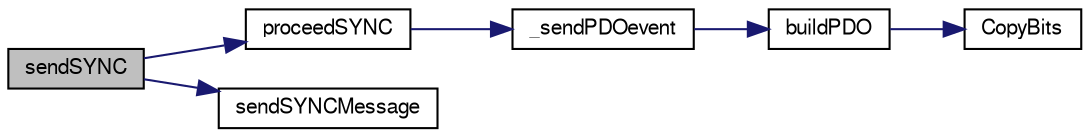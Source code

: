 digraph "sendSYNC"
{
  edge [fontname="FreeSans",fontsize="10",labelfontname="FreeSans",labelfontsize="10"];
  node [fontname="FreeSans",fontsize="10",shape=record];
  rankdir="LR";
  Node1 [label="sendSYNC",height=0.2,width=0.4,color="black", fillcolor="grey75", style="filled" fontcolor="black"];
  Node1 -> Node2 [color="midnightblue",fontsize="10",style="solid",fontname="FreeSans"];
  Node2 [label="proceedSYNC",height=0.2,width=0.4,color="black", fillcolor="white", style="filled",URL="$sync_8c.html#ade5dd12cef515c82dae1fddc34d4e711",tooltip="This function is called when the node is receiving a SYNC message (cob-id = 0x80). "];
  Node2 -> Node3 [color="midnightblue",fontsize="10",style="solid",fontname="FreeSans"];
  Node3 [label="_sendPDOevent",height=0.2,width=0.4,color="black", fillcolor="white", style="filled",URL="$group__pdo.html#ga95c3686cda4e9e6f7c847d2d0bb88fe8",tooltip="Function iterates on all TPDO and look TPDO transmit type and content change before sending it..."];
  Node3 -> Node4 [color="midnightblue",fontsize="10",style="solid",fontname="FreeSans"];
  Node4 [label="buildPDO",height=0.2,width=0.4,color="black", fillcolor="white", style="filled",URL="$pdo_8c.html#a889902163641f6fc8039550cb11ec320",tooltip="Copy all the data to transmit in process_var Prepare the PDO defined at index to be sent *pwCobId : r..."];
  Node4 -> Node5 [color="midnightblue",fontsize="10",style="solid",fontname="FreeSans"];
  Node5 [label="CopyBits",height=0.2,width=0.4,color="black", fillcolor="white", style="filled",URL="$pdo_8c.html#ae468510c9f77f502207d961d26389918"];
  Node1 -> Node6 [color="midnightblue",fontsize="10",style="solid",fontname="FreeSans"];
  Node6 [label="sendSYNCMessage",height=0.2,width=0.4,color="black", fillcolor="white", style="filled",URL="$sync_8c.html#a097cddb0103b1a8f56ecf976b03936a3",tooltip="Transmit a SYNC message on CAN bus. "];
}
